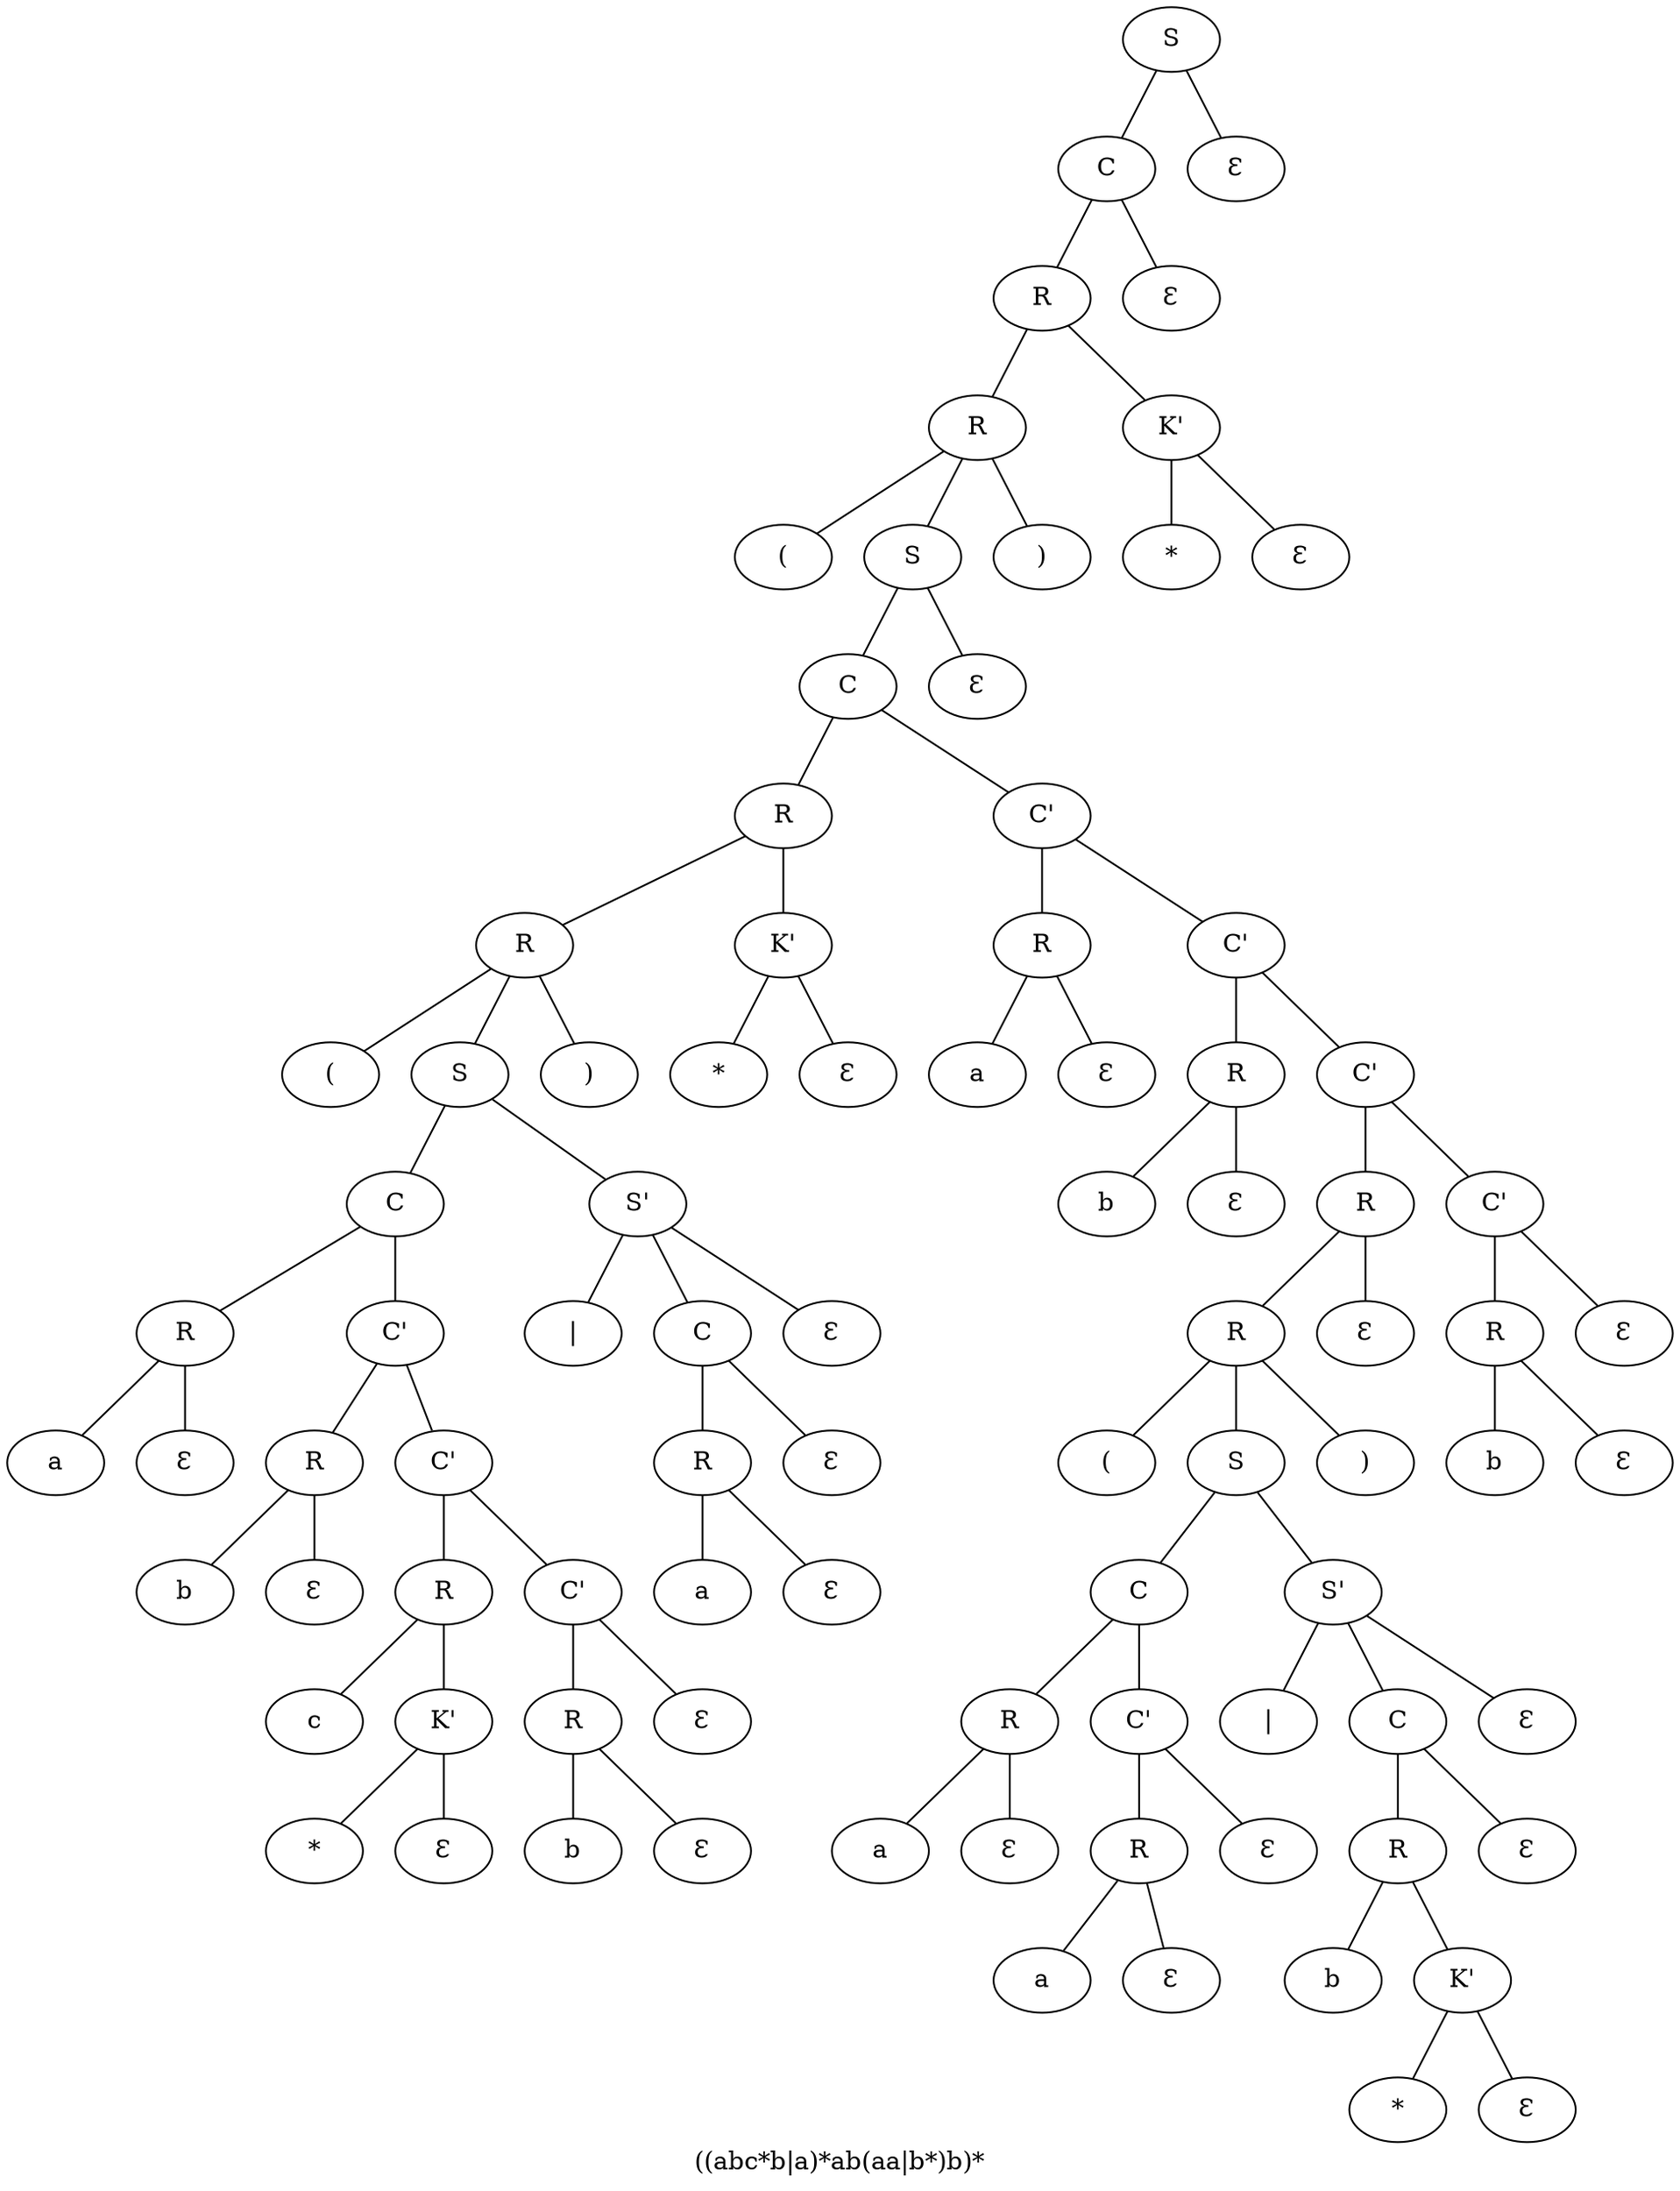 graph {
label="((abc*b|a)*ab(aa|b*)b)*"
846492085
846492085 [label="S"]
846492085 -- 1096283470
1096283470 [label="C"]
1096283470 -- 152005629
152005629 [label="R"]
152005629 -- 75457651
75457651 [label="R"]
75457651 -- 362239120
362239120 [label="("]
75457651 [label="R"]
75457651 -- 1225373914
1225373914 [label="S"]
1225373914 -- 60830820
60830820 [label="C"]
60830820 -- 759156157
759156157 [label="R"]
759156157 -- 1635546341
1635546341 [label="R"]
1635546341 -- 1698156408
1698156408 [label="("]
1635546341 [label="R"]
1635546341 -- 1740035246
1740035246 [label="S"]
1740035246 -- 884457408
884457408 [label="C"]
884457408 -- 913190639
913190639 [label="R"]
913190639 -- 1845066581
1845066581 [label="a"]
913190639 [label="R"]
913190639 -- 1018937824
1018937824 [label="Ɛ"]
884457408 [label="C"]
884457408 -- 905654280
905654280 [label="C'"]
905654280 -- 1915058446
1915058446 [label="R"]
1915058446 -- 1419810764
1419810764 [label="b"]
1915058446 [label="R"]
1915058446 -- 922151033
922151033 [label="Ɛ"]
905654280 [label="C'"]
905654280 -- 1516369375
1516369375 [label="C'"]
1516369375 -- 55909012
55909012 [label="R"]
55909012 -- 1394336709
1394336709 [label="c"]
55909012 [label="R"]
55909012 -- 1387228415
1387228415 [label="K'"]
1387228415 -- 120960120
120960120 [label="*"]
1387228415 [label="K'"]
1387228415 -- 748658608
748658608 [label="Ɛ"]
1516369375 [label="C'"]
1516369375 -- 546718765
546718765 [label="C'"]
546718765 -- 167185492
167185492 [label="R"]
167185492 -- 592179046
592179046 [label="b"]
167185492 [label="R"]
167185492 -- 1937348256
1937348256 [label="Ɛ"]
546718765 [label="C'"]
546718765 -- 1641808846
1641808846 [label="Ɛ"]
1740035246 [label="S"]
1740035246 -- 1358444045
1358444045 [label="S'"]
1358444045 -- 750044075
750044075 [label="|"]
1358444045 [label="S'"]
1358444045 -- 331844619
331844619 [label="C"]
331844619 -- 310656974
310656974 [label="R"]
310656974 -- 64830413
64830413 [label="a"]
310656974 [label="R"]
310656974 -- 159259014
159259014 [label="Ɛ"]
331844619 [label="C"]
331844619 -- 653687670
653687670 [label="Ɛ"]
1358444045 [label="S'"]
1358444045 -- 356473385
356473385 [label="Ɛ"]
1635546341 [label="R"]
1635546341 -- 2136344592
2136344592 [label=")"]
759156157 [label="R"]
759156157 -- 110992469
110992469 [label="K'"]
110992469 -- 329611835
329611835 [label="*"]
110992469 [label="K'"]
110992469 -- 2091156596
2091156596 [label="Ɛ"]
60830820 [label="C"]
60830820 -- 863831416
863831416 [label="C'"]
863831416 -- 1508395126
1508395126 [label="R"]
1508395126 -- 1638172114
1638172114 [label="a"]
1508395126 [label="R"]
1508395126 -- 972765878
972765878 [label="Ɛ"]
863831416 [label="C'"]
863831416 -- 1651945012
1651945012 [label="C'"]
1651945012 -- 2034688500
2034688500 [label="R"]
2034688500 -- 1007251739
1007251739 [label="b"]
2034688500 [label="R"]
2034688500 -- 1556595366
1556595366 [label="Ɛ"]
1651945012 [label="C'"]
1651945012 -- 194494468
194494468 [label="C'"]
194494468 -- 1167116739
1167116739 [label="R"]
1167116739 -- 853993923
853993923 [label="R"]
853993923 -- 1347870667
1347870667 [label="("]
853993923 [label="R"]
853993923 -- 1702146597
1702146597 [label="S"]
1702146597 -- 644460953
644460953 [label="C"]
644460953 -- 591723622
591723622 [label="R"]
591723622 -- 1166726978
1166726978 [label="a"]
591723622 [label="R"]
591723622 -- 95395916
95395916 [label="Ɛ"]
644460953 [label="C"]
644460953 -- 1856056345
1856056345 [label="C'"]
1856056345 -- 1778535015
1778535015 [label="R"]
1778535015 -- 2032251042
2032251042 [label="a"]
1778535015 [label="R"]
1778535015 -- 24433162
24433162 [label="Ɛ"]
1856056345 [label="C'"]
1856056345 -- 1725097945
1725097945 [label="Ɛ"]
1702146597 [label="S"]
1702146597 -- 519821334
519821334 [label="S'"]
519821334 -- 1781256139
1781256139 [label="|"]
519821334 [label="S'"]
519821334 -- 1307096070
1307096070 [label="C"]
1307096070 -- 1014328909
1014328909 [label="R"]
1014328909 -- 2081303229
2081303229 [label="b"]
1014328909 [label="R"]
1014328909 -- 1223685984
1223685984 [label="K'"]
1223685984 -- 1076835071
1076835071 [label="*"]
1223685984 [label="K'"]
1223685984 -- 1463757745
1463757745 [label="Ɛ"]
1307096070 [label="C"]
1307096070 -- 1525262377
1525262377 [label="Ɛ"]
519821334 [label="S'"]
519821334 -- 1837760739
1837760739 [label="Ɛ"]
853993923 [label="R"]
853993923 -- 1418428263
1418428263 [label=")"]
1167116739 [label="R"]
1167116739 -- 2059904228
2059904228 [label="Ɛ"]
194494468 [label="C'"]
194494468 -- 1836643189
1836643189 [label="C'"]
1836643189 -- 1355316001
1355316001 [label="R"]
1355316001 -- 1597462040
1597462040 [label="b"]
1355316001 [label="R"]
1355316001 -- 403716510
403716510 [label="Ɛ"]
1836643189 [label="C'"]
1836643189 -- 853119666
853119666 [label="Ɛ"]
1225373914 [label="S"]
1225373914 -- 559670971
559670971 [label="Ɛ"]
75457651 [label="R"]
75457651 -- 1144648478
1144648478 [label=")"]
152005629 [label="R"]
152005629 -- 1576861390
1576861390 [label="K'"]
1576861390 -- 600746945
600746945 [label="*"]
1576861390 [label="K'"]
1576861390 -- 1566502717
1566502717 [label="Ɛ"]
1096283470 [label="C"]
1096283470 -- 1458849419
1458849419 [label="Ɛ"]
846492085 [label="S"]
846492085 -- 1824835605
1824835605 [label="Ɛ"]
}
